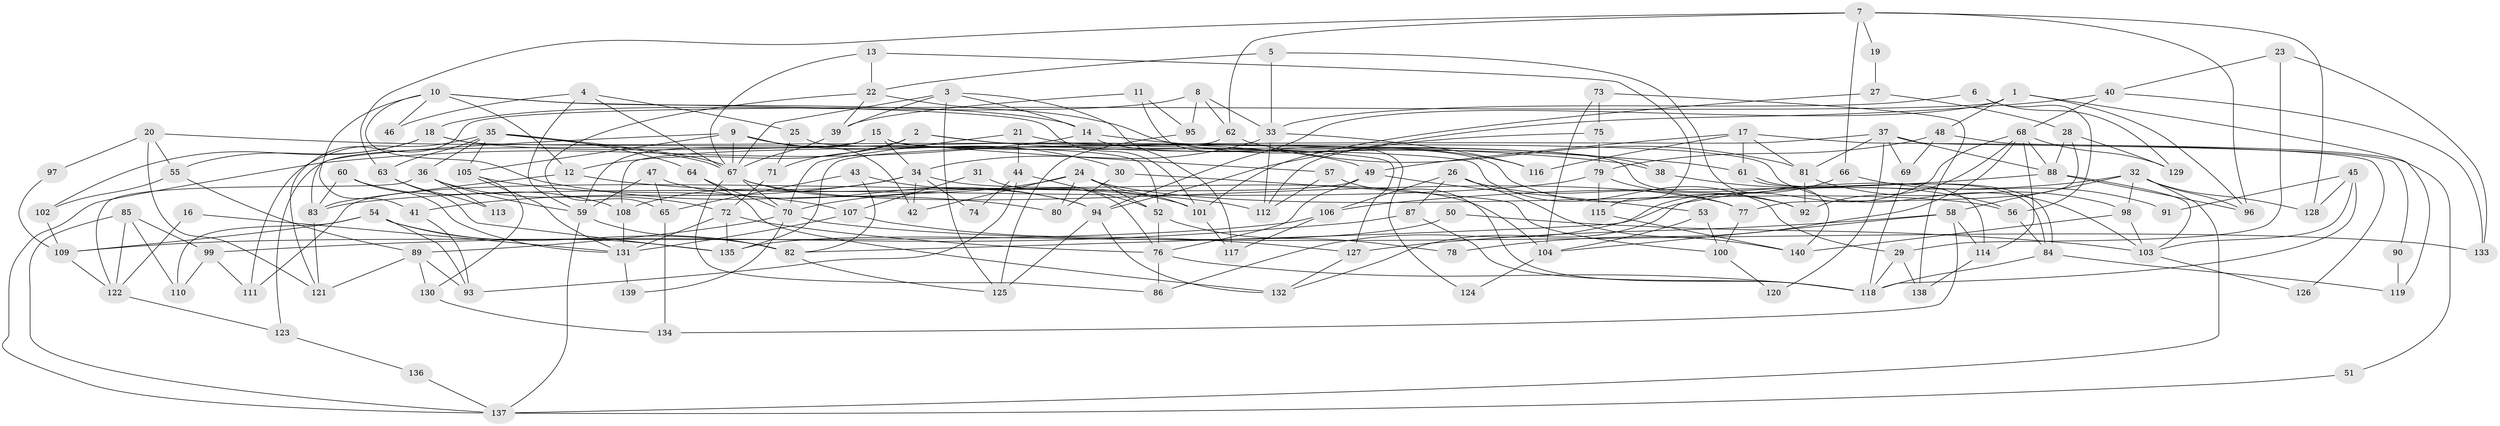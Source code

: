 // coarse degree distribution, {6: 0.16666666666666666, 5: 0.16666666666666666, 4: 0.2, 3: 0.18888888888888888, 7: 0.07777777777777778, 10: 0.022222222222222223, 9: 0.03333333333333333, 2: 0.07777777777777778, 8: 0.06666666666666667}
// Generated by graph-tools (version 1.1) at 2025/24/03/03/25 07:24:02]
// undirected, 140 vertices, 280 edges
graph export_dot {
graph [start="1"]
  node [color=gray90,style=filled];
  1;
  2;
  3;
  4;
  5;
  6;
  7;
  8;
  9;
  10;
  11;
  12;
  13;
  14;
  15;
  16;
  17;
  18;
  19;
  20;
  21;
  22;
  23;
  24;
  25;
  26;
  27;
  28;
  29;
  30;
  31;
  32;
  33;
  34;
  35;
  36;
  37;
  38;
  39;
  40;
  41;
  42;
  43;
  44;
  45;
  46;
  47;
  48;
  49;
  50;
  51;
  52;
  53;
  54;
  55;
  56;
  57;
  58;
  59;
  60;
  61;
  62;
  63;
  64;
  65;
  66;
  67;
  68;
  69;
  70;
  71;
  72;
  73;
  74;
  75;
  76;
  77;
  78;
  79;
  80;
  81;
  82;
  83;
  84;
  85;
  86;
  87;
  88;
  89;
  90;
  91;
  92;
  93;
  94;
  95;
  96;
  97;
  98;
  99;
  100;
  101;
  102;
  103;
  104;
  105;
  106;
  107;
  108;
  109;
  110;
  111;
  112;
  113;
  114;
  115;
  116;
  117;
  118;
  119;
  120;
  121;
  122;
  123;
  124;
  125;
  126;
  127;
  128;
  129;
  130;
  131;
  132;
  133;
  134;
  135;
  136;
  137;
  138;
  139;
  140;
  1 -- 94;
  1 -- 96;
  1 -- 48;
  1 -- 119;
  1 -- 121;
  2 -- 61;
  2 -- 12;
  2 -- 71;
  2 -- 127;
  3 -- 39;
  3 -- 67;
  3 -- 14;
  3 -- 117;
  3 -- 125;
  4 -- 67;
  4 -- 59;
  4 -- 25;
  4 -- 46;
  5 -- 33;
  5 -- 22;
  5 -- 140;
  6 -- 33;
  6 -- 56;
  6 -- 129;
  7 -- 96;
  7 -- 128;
  7 -- 19;
  7 -- 62;
  7 -- 63;
  7 -- 66;
  8 -- 18;
  8 -- 62;
  8 -- 33;
  8 -- 95;
  9 -- 67;
  9 -- 83;
  9 -- 30;
  9 -- 42;
  9 -- 105;
  10 -- 80;
  10 -- 14;
  10 -- 12;
  10 -- 41;
  10 -- 46;
  10 -- 101;
  11 -- 39;
  11 -- 95;
  11 -- 124;
  12 -- 83;
  12 -- 112;
  13 -- 67;
  13 -- 115;
  13 -- 22;
  14 -- 137;
  14 -- 38;
  14 -- 92;
  15 -- 34;
  15 -- 57;
  15 -- 59;
  15 -- 114;
  15 -- 123;
  16 -- 131;
  16 -- 122;
  17 -- 116;
  17 -- 49;
  17 -- 61;
  17 -- 81;
  17 -- 126;
  18 -- 49;
  18 -- 102;
  18 -- 29;
  18 -- 55;
  19 -- 27;
  20 -- 55;
  20 -- 38;
  20 -- 97;
  20 -- 121;
  21 -- 44;
  21 -- 70;
  21 -- 103;
  22 -- 65;
  22 -- 39;
  22 -- 116;
  23 -- 29;
  23 -- 133;
  23 -- 40;
  24 -- 70;
  24 -- 42;
  24 -- 52;
  24 -- 56;
  24 -- 80;
  24 -- 101;
  25 -- 71;
  25 -- 52;
  26 -- 140;
  26 -- 106;
  26 -- 77;
  26 -- 87;
  27 -- 101;
  27 -- 28;
  28 -- 129;
  28 -- 77;
  28 -- 88;
  29 -- 138;
  29 -- 118;
  30 -- 100;
  30 -- 80;
  31 -- 76;
  31 -- 107;
  32 -- 82;
  32 -- 98;
  32 -- 58;
  32 -- 96;
  32 -- 128;
  32 -- 137;
  33 -- 34;
  33 -- 112;
  33 -- 116;
  34 -- 41;
  34 -- 108;
  34 -- 42;
  34 -- 74;
  34 -- 104;
  35 -- 63;
  35 -- 67;
  35 -- 67;
  35 -- 36;
  35 -- 64;
  35 -- 105;
  35 -- 111;
  36 -- 122;
  36 -- 59;
  36 -- 72;
  36 -- 113;
  37 -- 81;
  37 -- 69;
  37 -- 88;
  37 -- 90;
  37 -- 120;
  37 -- 135;
  38 -- 56;
  39 -- 67;
  40 -- 68;
  40 -- 94;
  40 -- 133;
  41 -- 93;
  43 -- 82;
  43 -- 101;
  43 -- 65;
  44 -- 52;
  44 -- 93;
  44 -- 74;
  45 -- 118;
  45 -- 103;
  45 -- 91;
  45 -- 128;
  47 -- 94;
  47 -- 59;
  47 -- 65;
  48 -- 79;
  48 -- 51;
  48 -- 69;
  49 -- 76;
  49 -- 111;
  49 -- 53;
  50 -- 103;
  50 -- 135;
  51 -- 137;
  52 -- 76;
  52 -- 78;
  53 -- 104;
  53 -- 100;
  54 -- 82;
  54 -- 135;
  54 -- 93;
  54 -- 109;
  54 -- 110;
  55 -- 89;
  55 -- 102;
  56 -- 84;
  57 -- 112;
  57 -- 118;
  58 -- 114;
  58 -- 104;
  58 -- 127;
  58 -- 134;
  59 -- 82;
  59 -- 137;
  60 -- 131;
  60 -- 108;
  60 -- 83;
  61 -- 84;
  61 -- 84;
  62 -- 81;
  62 -- 108;
  63 -- 135;
  63 -- 113;
  64 -- 132;
  64 -- 70;
  65 -- 134;
  66 -- 86;
  66 -- 91;
  67 -- 70;
  67 -- 77;
  67 -- 86;
  67 -- 94;
  68 -- 88;
  68 -- 132;
  68 -- 78;
  68 -- 92;
  68 -- 114;
  68 -- 129;
  69 -- 118;
  70 -- 89;
  70 -- 133;
  70 -- 139;
  71 -- 72;
  72 -- 131;
  72 -- 76;
  72 -- 135;
  73 -- 104;
  73 -- 75;
  73 -- 138;
  75 -- 79;
  75 -- 112;
  76 -- 86;
  76 -- 118;
  77 -- 100;
  79 -- 83;
  79 -- 92;
  79 -- 115;
  81 -- 92;
  81 -- 98;
  82 -- 125;
  83 -- 121;
  84 -- 118;
  84 -- 119;
  85 -- 137;
  85 -- 99;
  85 -- 110;
  85 -- 122;
  87 -- 118;
  87 -- 99;
  88 -- 96;
  88 -- 103;
  88 -- 106;
  89 -- 130;
  89 -- 121;
  89 -- 93;
  90 -- 119;
  94 -- 125;
  94 -- 132;
  95 -- 125;
  97 -- 109;
  98 -- 103;
  98 -- 140;
  99 -- 110;
  99 -- 111;
  100 -- 120;
  101 -- 117;
  102 -- 109;
  103 -- 126;
  104 -- 124;
  105 -- 107;
  105 -- 130;
  105 -- 131;
  106 -- 117;
  106 -- 109;
  107 -- 127;
  107 -- 131;
  108 -- 131;
  109 -- 122;
  114 -- 138;
  115 -- 140;
  122 -- 123;
  123 -- 136;
  127 -- 132;
  130 -- 134;
  131 -- 139;
  136 -- 137;
}
